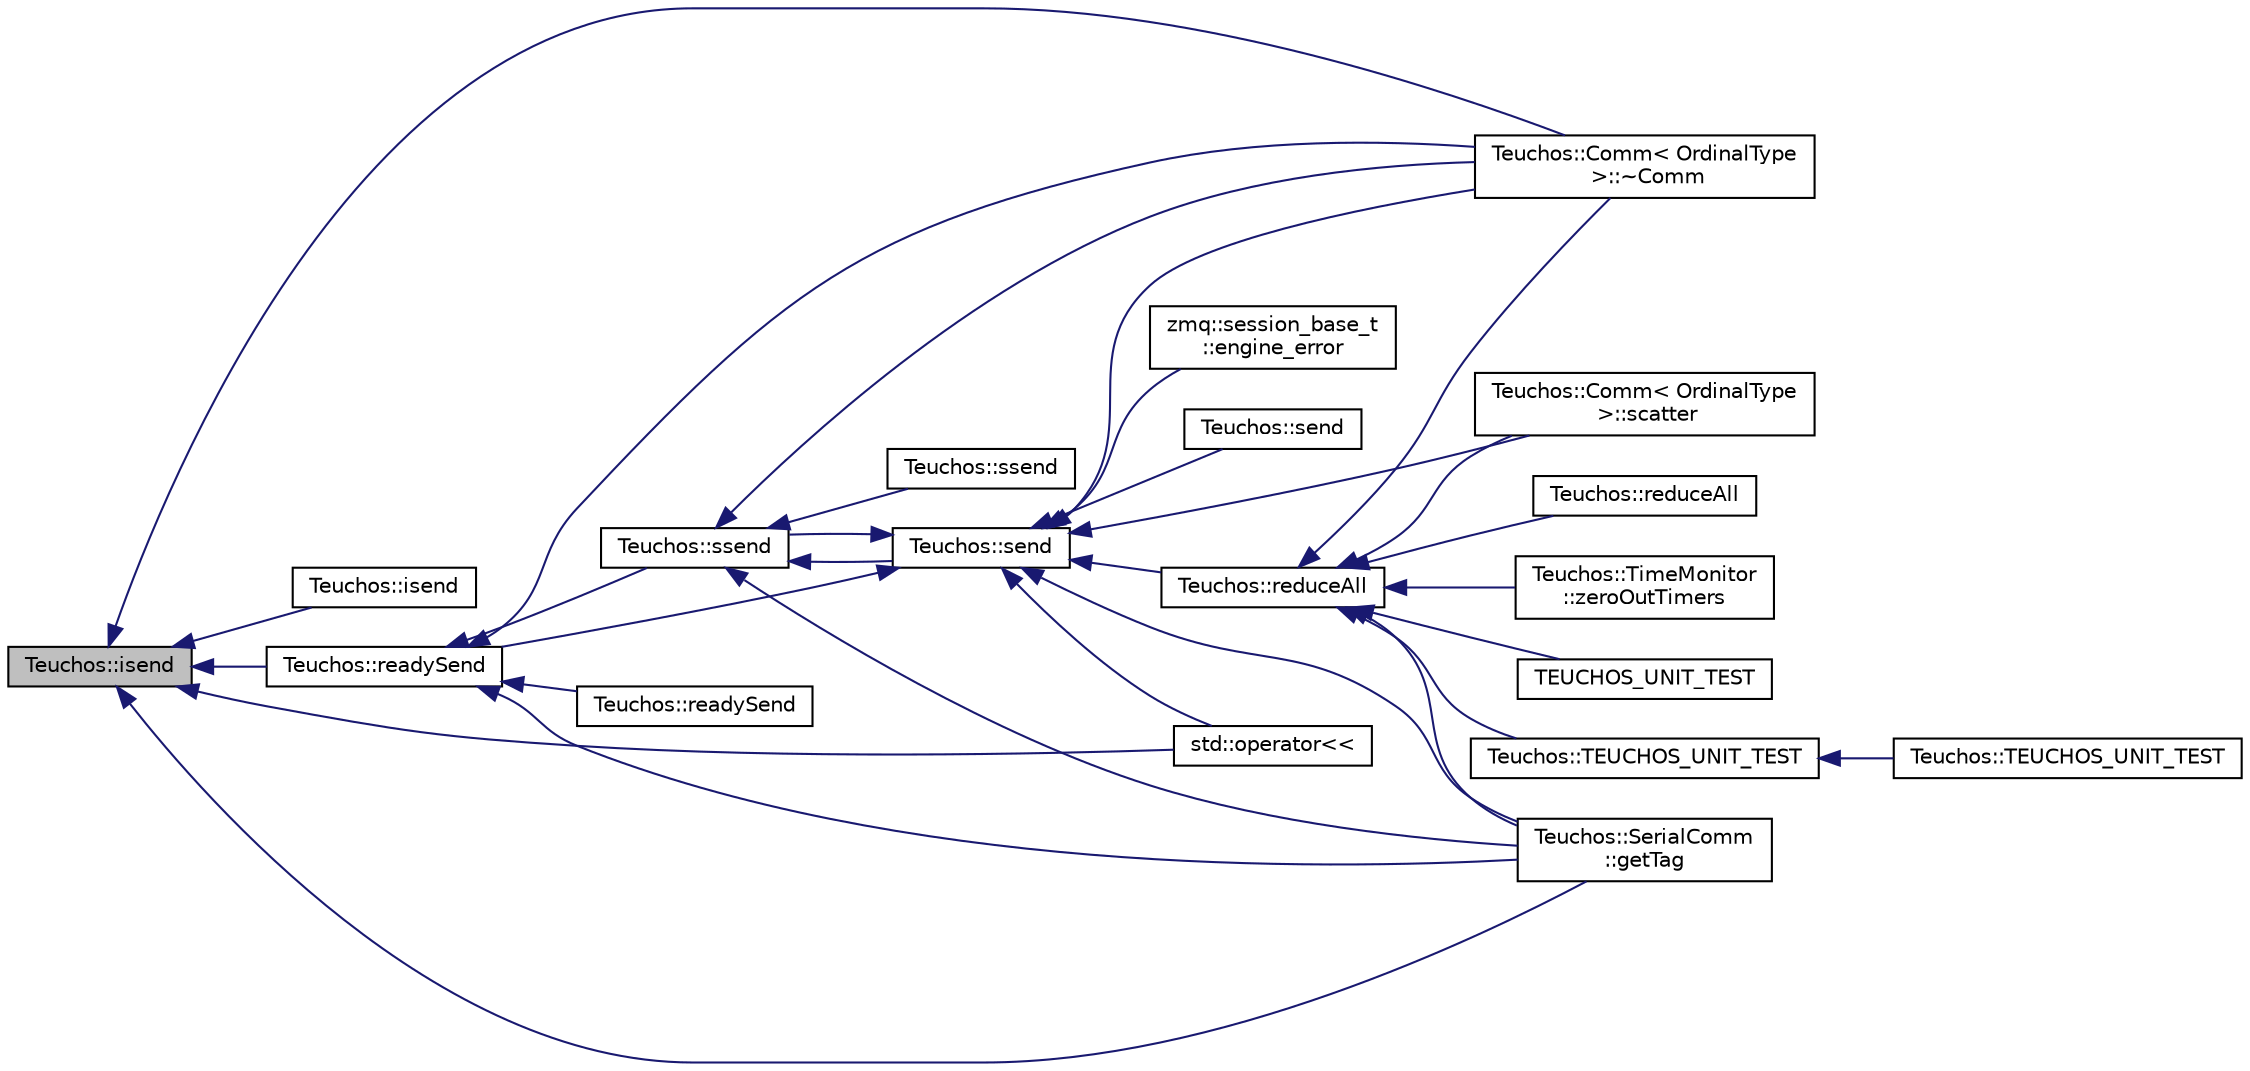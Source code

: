 digraph "Teuchos::isend"
{
  edge [fontname="Helvetica",fontsize="10",labelfontname="Helvetica",labelfontsize="10"];
  node [fontname="Helvetica",fontsize="10",shape=record];
  rankdir="LR";
  Node1625 [label="Teuchos::isend",height=0.2,width=0.4,color="black", fillcolor="grey75", style="filled", fontcolor="black"];
  Node1625 -> Node1626 [dir="back",color="midnightblue",fontsize="10",style="solid",fontname="Helvetica"];
  Node1626 [label="Teuchos::Comm\< OrdinalType\l \>::~Comm",height=0.2,width=0.4,color="black", fillcolor="white", style="filled",URL="$d3/dc8/class_teuchos_1_1_comm.html#a2c7354c9720fae3a7a34e81c22b5fe92",tooltip="Destructor, declared virtual for safety of derived classes. "];
  Node1625 -> Node1627 [dir="back",color="midnightblue",fontsize="10",style="solid",fontname="Helvetica"];
  Node1627 [label="Teuchos::isend",height=0.2,width=0.4,color="black", fillcolor="white", style="filled",URL="$d3/d74/namespace_teuchos.html#aba9ddf334a6b5afc39f3174a054bdf5e"];
  Node1625 -> Node1628 [dir="back",color="midnightblue",fontsize="10",style="solid",fontname="Helvetica"];
  Node1628 [label="Teuchos::readySend",height=0.2,width=0.4,color="black", fillcolor="white", style="filled",URL="$d3/d74/namespace_teuchos.html#a29ed792d55caa3483b4ae3bdd58dcc79",tooltip="Variant of readySend() that accepts a message tag. "];
  Node1628 -> Node1626 [dir="back",color="midnightblue",fontsize="10",style="solid",fontname="Helvetica"];
  Node1628 -> Node1629 [dir="back",color="midnightblue",fontsize="10",style="solid",fontname="Helvetica"];
  Node1629 [label="Teuchos::ssend",height=0.2,width=0.4,color="black", fillcolor="white", style="filled",URL="$d3/d74/namespace_teuchos.html#a120e026584caa61a58ae4deace44ce58",tooltip="Variant of ssend() that takes a tag (and restores the correct order of arguments). "];
  Node1629 -> Node1626 [dir="back",color="midnightblue",fontsize="10",style="solid",fontname="Helvetica"];
  Node1629 -> Node1630 [dir="back",color="midnightblue",fontsize="10",style="solid",fontname="Helvetica"];
  Node1630 [label="Teuchos::send",height=0.2,width=0.4,color="black", fillcolor="white", style="filled",URL="$d3/d74/namespace_teuchos.html#acfd014f1b77797750fc62bf031dd93a9",tooltip="Variant of send() that takes a tag (and restores the correct order of arguments). ..."];
  Node1630 -> Node1631 [dir="back",color="midnightblue",fontsize="10",style="solid",fontname="Helvetica"];
  Node1631 [label="zmq::session_base_t\l::engine_error",height=0.2,width=0.4,color="black", fillcolor="white", style="filled",URL="$d6/d87/classzmq_1_1session__base__t.html#af4a36494bc8fdce41d452f3ac3dd41ad"];
  Node1630 -> Node1626 [dir="back",color="midnightblue",fontsize="10",style="solid",fontname="Helvetica"];
  Node1630 -> Node1632 [dir="back",color="midnightblue",fontsize="10",style="solid",fontname="Helvetica"];
  Node1632 [label="Teuchos::Comm\< OrdinalType\l \>::scatter",height=0.2,width=0.4,color="black", fillcolor="white", style="filled",URL="$d3/dc8/class_teuchos_1_1_comm.html#a7e03dc826d3b6271990f105e97f6d4f7",tooltip="Wrapper for MPI_Scatter; scatter collective. "];
  Node1630 -> Node1633 [dir="back",color="midnightblue",fontsize="10",style="solid",fontname="Helvetica"];
  Node1633 [label="Teuchos::reduceAll",height=0.2,width=0.4,color="black", fillcolor="white", style="filled",URL="$d3/d74/namespace_teuchos.html#a73421d39e556e6006c677e0d3ed0bd88",tooltip="Deprecated . "];
  Node1633 -> Node1626 [dir="back",color="midnightblue",fontsize="10",style="solid",fontname="Helvetica"];
  Node1633 -> Node1632 [dir="back",color="midnightblue",fontsize="10",style="solid",fontname="Helvetica"];
  Node1633 -> Node1634 [dir="back",color="midnightblue",fontsize="10",style="solid",fontname="Helvetica"];
  Node1634 [label="Teuchos::SerialComm\l::getTag",height=0.2,width=0.4,color="black", fillcolor="white", style="filled",URL="$db/d41/class_teuchos_1_1_serial_comm.html#a7e5020e5a61b53291819262c7b0a19dd",tooltip="The current tag. "];
  Node1633 -> Node1635 [dir="back",color="midnightblue",fontsize="10",style="solid",fontname="Helvetica"];
  Node1635 [label="Teuchos::TimeMonitor\l::zeroOutTimers",height=0.2,width=0.4,color="black", fillcolor="white", style="filled",URL="$d8/d29/class_teuchos_1_1_time_monitor.html#a66dd36693c57658f28a99938587fdc70",tooltip="Reset all global timers to zero. "];
  Node1633 -> Node1636 [dir="back",color="midnightblue",fontsize="10",style="solid",fontname="Helvetica"];
  Node1636 [label="TEUCHOS_UNIT_TEST",height=0.2,width=0.4,color="black", fillcolor="white", style="filled",URL="$d3/d52/1029_8cpp.html#af13bba3c9428e69a79e7ae73e37d15a1"];
  Node1633 -> Node1637 [dir="back",color="midnightblue",fontsize="10",style="solid",fontname="Helvetica"];
  Node1637 [label="Teuchos::TEUCHOS_UNIT_TEST",height=0.2,width=0.4,color="black", fillcolor="white", style="filled",URL="$d3/d74/namespace_teuchos.html#aaac05438e2b20a5ac766f180127ff4b5"];
  Node1637 -> Node1638 [dir="back",color="midnightblue",fontsize="10",style="solid",fontname="Helvetica"];
  Node1638 [label="Teuchos::TEUCHOS_UNIT_TEST",height=0.2,width=0.4,color="black", fillcolor="white", style="filled",URL="$d3/d74/namespace_teuchos.html#a8de70bc42bb091f81571db49c80cbae0"];
  Node1633 -> Node1639 [dir="back",color="midnightblue",fontsize="10",style="solid",fontname="Helvetica"];
  Node1639 [label="Teuchos::reduceAll",height=0.2,width=0.4,color="black", fillcolor="white", style="filled",URL="$d3/d74/namespace_teuchos.html#af10ebd7e5799d049f23c015972f96f86"];
  Node1630 -> Node1629 [dir="back",color="midnightblue",fontsize="10",style="solid",fontname="Helvetica"];
  Node1630 -> Node1628 [dir="back",color="midnightblue",fontsize="10",style="solid",fontname="Helvetica"];
  Node1630 -> Node1634 [dir="back",color="midnightblue",fontsize="10",style="solid",fontname="Helvetica"];
  Node1630 -> Node1640 [dir="back",color="midnightblue",fontsize="10",style="solid",fontname="Helvetica"];
  Node1640 [label="std::operator\<\<",height=0.2,width=0.4,color="black", fillcolor="white", style="filled",URL="$d8/dcc/namespacestd.html#ab05b7b1449414a9ce0e6568a15738d9f"];
  Node1630 -> Node1641 [dir="back",color="midnightblue",fontsize="10",style="solid",fontname="Helvetica"];
  Node1641 [label="Teuchos::send",height=0.2,width=0.4,color="black", fillcolor="white", style="filled",URL="$d3/d74/namespace_teuchos.html#ae17c415ed8e720a25a4e5c543509e364",tooltip="Variant of send() that takes a tag (and restores the correct order of arguments). ..."];
  Node1629 -> Node1634 [dir="back",color="midnightblue",fontsize="10",style="solid",fontname="Helvetica"];
  Node1629 -> Node1642 [dir="back",color="midnightblue",fontsize="10",style="solid",fontname="Helvetica"];
  Node1642 [label="Teuchos::ssend",height=0.2,width=0.4,color="black", fillcolor="white", style="filled",URL="$d3/d74/namespace_teuchos.html#a7e7a7314d9560919a98cf6e397d217b2",tooltip="Variant of ssend() that takes a tag (and restores the correct order of arguments). "];
  Node1628 -> Node1634 [dir="back",color="midnightblue",fontsize="10",style="solid",fontname="Helvetica"];
  Node1628 -> Node1643 [dir="back",color="midnightblue",fontsize="10",style="solid",fontname="Helvetica"];
  Node1643 [label="Teuchos::readySend",height=0.2,width=0.4,color="black", fillcolor="white", style="filled",URL="$d3/d74/namespace_teuchos.html#affc13da32c242cdd73c0c37c516b8148",tooltip="Variant of readySend() that accepts a message tag. "];
  Node1625 -> Node1634 [dir="back",color="midnightblue",fontsize="10",style="solid",fontname="Helvetica"];
  Node1625 -> Node1640 [dir="back",color="midnightblue",fontsize="10",style="solid",fontname="Helvetica"];
}
